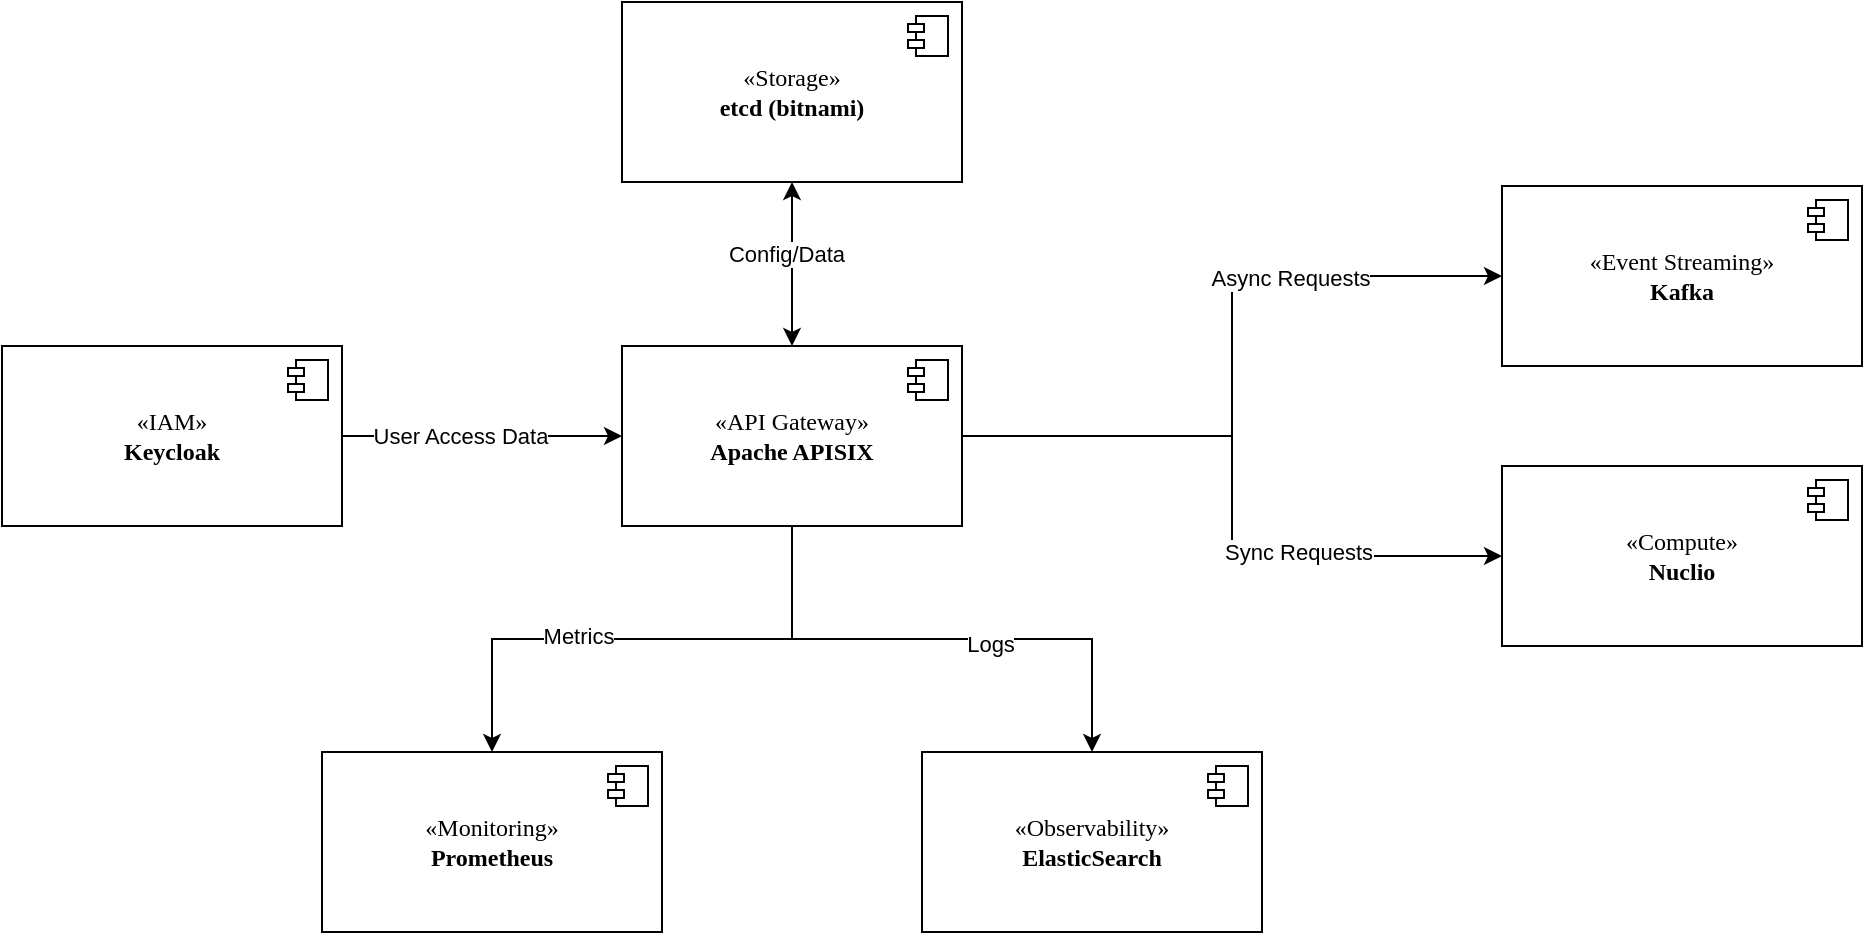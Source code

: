 <mxfile version="26.2.7">
  <diagram name="Page-1" id="wzAy9gse5YFBkHoppINQ">
    <mxGraphModel dx="1020" dy="627" grid="1" gridSize="10" guides="1" tooltips="1" connect="1" arrows="1" fold="1" page="1" pageScale="1" pageWidth="827" pageHeight="1169" math="0" shadow="0">
      <root>
        <mxCell id="0" />
        <mxCell id="1" parent="0" />
        <mxCell id="AdXrIRQMruRrhgZai_o8-10" value="" style="edgeStyle=orthogonalEdgeStyle;rounded=0;orthogonalLoop=1;jettySize=auto;html=1;" parent="1" source="AdXrIRQMruRrhgZai_o8-1" target="AdXrIRQMruRrhgZai_o8-8" edge="1">
          <mxGeometry relative="1" as="geometry" />
        </mxCell>
        <mxCell id="AdXrIRQMruRrhgZai_o8-43" value="Sync Requests" style="edgeLabel;html=1;align=center;verticalAlign=middle;resizable=0;points=[];" parent="AdXrIRQMruRrhgZai_o8-10" vertex="1" connectable="0">
          <mxGeometry x="0.385" y="2" relative="1" as="geometry">
            <mxPoint x="-1" as="offset" />
          </mxGeometry>
        </mxCell>
        <mxCell id="AdXrIRQMruRrhgZai_o8-13" value="" style="edgeStyle=orthogonalEdgeStyle;rounded=0;orthogonalLoop=1;jettySize=auto;html=1;exitX=1;exitY=0.5;exitDx=0;exitDy=0;entryX=0;entryY=0.5;entryDx=0;entryDy=0;" parent="1" source="AdXrIRQMruRrhgZai_o8-1" target="AdXrIRQMruRrhgZai_o8-11" edge="1">
          <mxGeometry relative="1" as="geometry" />
        </mxCell>
        <mxCell id="AdXrIRQMruRrhgZai_o8-44" value="Async Requests" style="edgeLabel;html=1;align=center;verticalAlign=middle;resizable=0;points=[];" parent="AdXrIRQMruRrhgZai_o8-13" vertex="1" connectable="0">
          <mxGeometry x="0.401" y="-1" relative="1" as="geometry">
            <mxPoint x="-1" as="offset" />
          </mxGeometry>
        </mxCell>
        <mxCell id="AdXrIRQMruRrhgZai_o8-37" value="" style="edgeStyle=orthogonalEdgeStyle;rounded=0;orthogonalLoop=1;jettySize=auto;html=1;" parent="1" source="AdXrIRQMruRrhgZai_o8-1" target="AdXrIRQMruRrhgZai_o8-23" edge="1">
          <mxGeometry relative="1" as="geometry" />
        </mxCell>
        <mxCell id="AdXrIRQMruRrhgZai_o8-41" value="Metrics" style="edgeLabel;html=1;align=center;verticalAlign=middle;resizable=0;points=[];" parent="AdXrIRQMruRrhgZai_o8-37" vertex="1" connectable="0">
          <mxGeometry x="0.24" y="-2" relative="1" as="geometry">
            <mxPoint x="-1" as="offset" />
          </mxGeometry>
        </mxCell>
        <mxCell id="AdXrIRQMruRrhgZai_o8-38" value="" style="edgeStyle=orthogonalEdgeStyle;rounded=0;orthogonalLoop=1;jettySize=auto;html=1;" parent="1" source="AdXrIRQMruRrhgZai_o8-1" target="AdXrIRQMruRrhgZai_o8-25" edge="1">
          <mxGeometry relative="1" as="geometry" />
        </mxCell>
        <mxCell id="AdXrIRQMruRrhgZai_o8-42" value="Logs" style="edgeLabel;html=1;align=center;verticalAlign=middle;resizable=0;points=[];" parent="AdXrIRQMruRrhgZai_o8-38" vertex="1" connectable="0">
          <mxGeometry x="0.177" y="-2" relative="1" as="geometry">
            <mxPoint as="offset" />
          </mxGeometry>
        </mxCell>
        <mxCell id="AdXrIRQMruRrhgZai_o8-1" value="«API Gateway»&lt;br&gt;&lt;b&gt;Apache APISIX&lt;/b&gt;" style="html=1;dropTarget=0;whiteSpace=wrap;fontSize=12;fontFamily=Verdana;" parent="1" vertex="1">
          <mxGeometry x="330" y="240" width="170" height="90" as="geometry" />
        </mxCell>
        <mxCell id="AdXrIRQMruRrhgZai_o8-2" value="" style="shape=module;jettyWidth=8;jettyHeight=4;fontSize=12;fontFamily=Verdana;" parent="AdXrIRQMruRrhgZai_o8-1" vertex="1">
          <mxGeometry x="1" width="20" height="20" relative="1" as="geometry">
            <mxPoint x="-27" y="7" as="offset" />
          </mxGeometry>
        </mxCell>
        <mxCell id="AdXrIRQMruRrhgZai_o8-7" value="" style="edgeStyle=orthogonalEdgeStyle;rounded=0;orthogonalLoop=1;jettySize=auto;html=1;" parent="1" source="AdXrIRQMruRrhgZai_o8-5" target="AdXrIRQMruRrhgZai_o8-1" edge="1">
          <mxGeometry relative="1" as="geometry" />
        </mxCell>
        <mxCell id="AdXrIRQMruRrhgZai_o8-45" value="User Access Data" style="edgeLabel;html=1;align=center;verticalAlign=middle;resizable=0;points=[];" parent="AdXrIRQMruRrhgZai_o8-7" vertex="1" connectable="0">
          <mxGeometry x="-0.15" relative="1" as="geometry">
            <mxPoint x="-1" as="offset" />
          </mxGeometry>
        </mxCell>
        <mxCell id="AdXrIRQMruRrhgZai_o8-5" value="«IAM»&lt;br&gt;&lt;b&gt;Keycloak&lt;/b&gt;" style="html=1;dropTarget=0;whiteSpace=wrap;fontSize=12;fontFamily=Verdana;" parent="1" vertex="1">
          <mxGeometry x="20" y="240" width="170" height="90" as="geometry" />
        </mxCell>
        <mxCell id="AdXrIRQMruRrhgZai_o8-6" value="" style="shape=module;jettyWidth=8;jettyHeight=4;fontSize=12;fontFamily=Verdana;" parent="AdXrIRQMruRrhgZai_o8-5" vertex="1">
          <mxGeometry x="1" width="20" height="20" relative="1" as="geometry">
            <mxPoint x="-27" y="7" as="offset" />
          </mxGeometry>
        </mxCell>
        <mxCell id="AdXrIRQMruRrhgZai_o8-8" value="«Compute»&lt;br&gt;&lt;b&gt;Nuclio&lt;/b&gt;" style="html=1;dropTarget=0;whiteSpace=wrap;fontSize=12;fontFamily=Verdana;" parent="1" vertex="1">
          <mxGeometry x="770" y="300" width="180" height="90" as="geometry" />
        </mxCell>
        <mxCell id="AdXrIRQMruRrhgZai_o8-9" value="" style="shape=module;jettyWidth=8;jettyHeight=4;fontSize=12;fontFamily=Verdana;" parent="AdXrIRQMruRrhgZai_o8-8" vertex="1">
          <mxGeometry x="1" width="20" height="20" relative="1" as="geometry">
            <mxPoint x="-27" y="7" as="offset" />
          </mxGeometry>
        </mxCell>
        <mxCell id="AdXrIRQMruRrhgZai_o8-11" value="«Event Streaming»&lt;br&gt;&lt;b&gt;Kafka&lt;/b&gt;" style="html=1;dropTarget=0;whiteSpace=wrap;fontSize=12;fontFamily=Verdana;" parent="1" vertex="1">
          <mxGeometry x="770" y="160" width="180" height="90" as="geometry" />
        </mxCell>
        <mxCell id="AdXrIRQMruRrhgZai_o8-12" value="" style="shape=module;jettyWidth=8;jettyHeight=4;fontSize=12;fontFamily=Verdana;" parent="AdXrIRQMruRrhgZai_o8-11" vertex="1">
          <mxGeometry x="1" width="20" height="20" relative="1" as="geometry">
            <mxPoint x="-27" y="7" as="offset" />
          </mxGeometry>
        </mxCell>
        <mxCell id="AdXrIRQMruRrhgZai_o8-35" value="" style="edgeStyle=orthogonalEdgeStyle;rounded=0;orthogonalLoop=1;jettySize=auto;html=1;startArrow=classic;startFill=1;" parent="1" source="AdXrIRQMruRrhgZai_o8-16" target="AdXrIRQMruRrhgZai_o8-1" edge="1">
          <mxGeometry relative="1" as="geometry" />
        </mxCell>
        <mxCell id="AdXrIRQMruRrhgZai_o8-39" value="Config/Data" style="edgeLabel;html=1;align=center;verticalAlign=middle;resizable=0;points=[];" parent="AdXrIRQMruRrhgZai_o8-35" vertex="1" connectable="0">
          <mxGeometry x="-0.559" y="-2" relative="1" as="geometry">
            <mxPoint x="-1" y="18" as="offset" />
          </mxGeometry>
        </mxCell>
        <mxCell id="AdXrIRQMruRrhgZai_o8-16" value="«Storage»&lt;br&gt;&lt;b&gt;etcd (bitnami)&lt;/b&gt;" style="html=1;dropTarget=0;whiteSpace=wrap;fontSize=12;fontFamily=Verdana;" parent="1" vertex="1">
          <mxGeometry x="330" y="68" width="170" height="90" as="geometry" />
        </mxCell>
        <mxCell id="AdXrIRQMruRrhgZai_o8-17" value="" style="shape=module;jettyWidth=8;jettyHeight=4;fontSize=12;fontFamily=Verdana;" parent="AdXrIRQMruRrhgZai_o8-16" vertex="1">
          <mxGeometry x="1" width="20" height="20" relative="1" as="geometry">
            <mxPoint x="-27" y="7" as="offset" />
          </mxGeometry>
        </mxCell>
        <mxCell id="AdXrIRQMruRrhgZai_o8-23" value="«Monitoring»&lt;br&gt;&lt;b&gt;Prometheus&lt;/b&gt;" style="html=1;dropTarget=0;whiteSpace=wrap;fontSize=12;fontFamily=Verdana;" parent="1" vertex="1">
          <mxGeometry x="180" y="443" width="170" height="90" as="geometry" />
        </mxCell>
        <mxCell id="AdXrIRQMruRrhgZai_o8-24" value="" style="shape=module;jettyWidth=8;jettyHeight=4;fontSize=12;fontFamily=Verdana;" parent="AdXrIRQMruRrhgZai_o8-23" vertex="1">
          <mxGeometry x="1" width="20" height="20" relative="1" as="geometry">
            <mxPoint x="-27" y="7" as="offset" />
          </mxGeometry>
        </mxCell>
        <mxCell id="AdXrIRQMruRrhgZai_o8-25" value="«Observability»&lt;br&gt;&lt;b&gt;ElasticSearch&lt;/b&gt;" style="html=1;dropTarget=0;whiteSpace=wrap;fontSize=12;fontFamily=Verdana;" parent="1" vertex="1">
          <mxGeometry x="480" y="443" width="170" height="90" as="geometry" />
        </mxCell>
        <mxCell id="AdXrIRQMruRrhgZai_o8-26" value="" style="shape=module;jettyWidth=8;jettyHeight=4;fontSize=12;fontFamily=Verdana;" parent="AdXrIRQMruRrhgZai_o8-25" vertex="1">
          <mxGeometry x="1" width="20" height="20" relative="1" as="geometry">
            <mxPoint x="-27" y="7" as="offset" />
          </mxGeometry>
        </mxCell>
      </root>
    </mxGraphModel>
  </diagram>
</mxfile>

